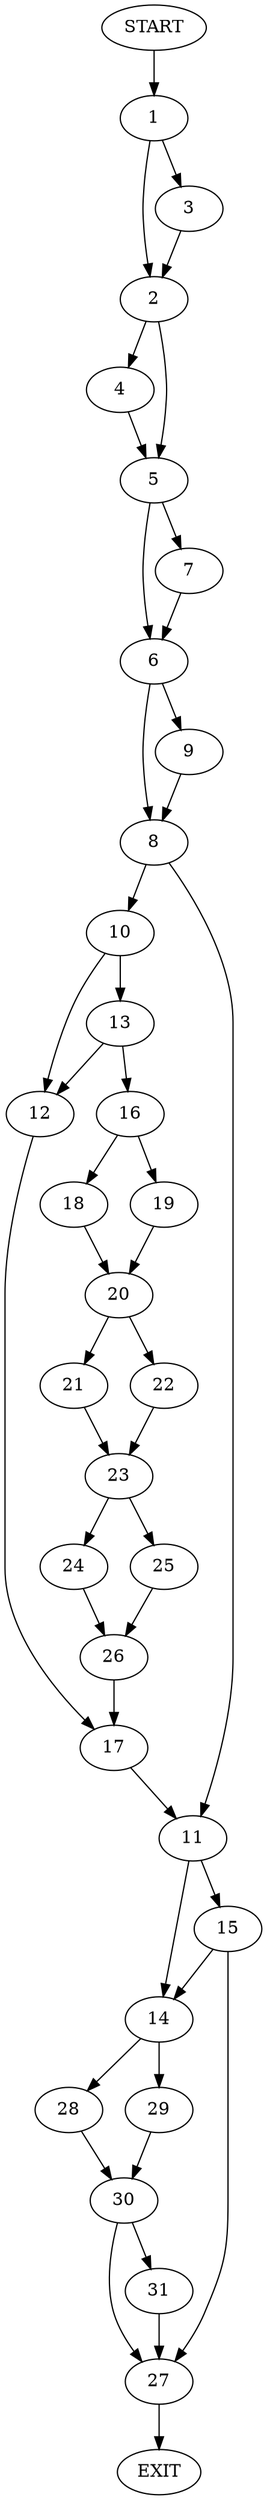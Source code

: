 digraph {
0 [label="START"]
32 [label="EXIT"]
0 -> 1
1 -> 2
1 -> 3
3 -> 2
2 -> 4
2 -> 5
4 -> 5
5 -> 6
5 -> 7
6 -> 8
6 -> 9
7 -> 6
9 -> 8
8 -> 10
8 -> 11
10 -> 12
10 -> 13
11 -> 14
11 -> 15
13 -> 12
13 -> 16
12 -> 17
16 -> 18
16 -> 19
18 -> 20
19 -> 20
20 -> 21
20 -> 22
21 -> 23
22 -> 23
23 -> 24
23 -> 25
24 -> 26
25 -> 26
26 -> 17
17 -> 11
15 -> 27
15 -> 14
14 -> 28
14 -> 29
27 -> 32
28 -> 30
29 -> 30
30 -> 27
30 -> 31
31 -> 27
}
